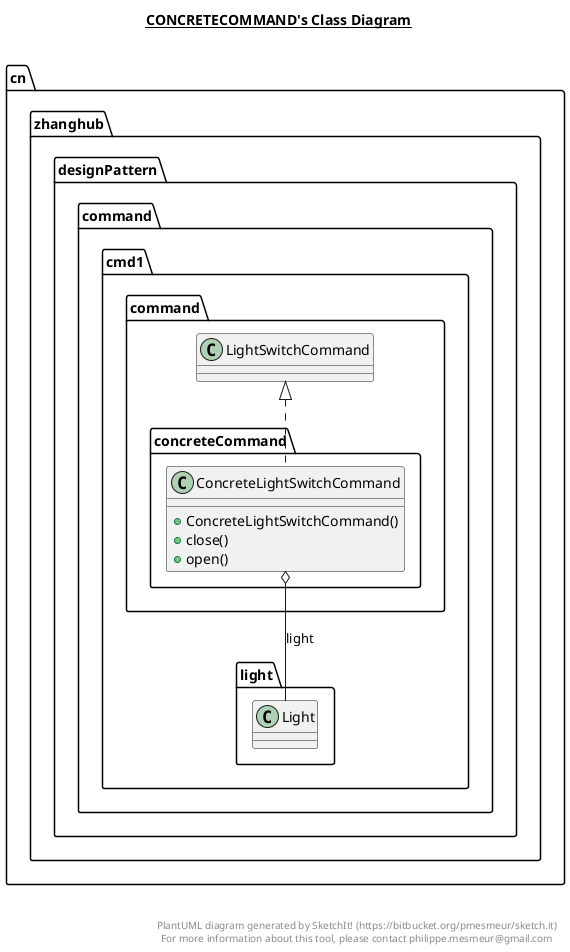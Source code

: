 @startuml

title __CONCRETECOMMAND's Class Diagram__\n

  namespace cn.zhanghub.designPattern.command.cmd1.command {
    namespace concreteCommand {
      class cn.zhanghub.designPattern.command.cmd1.command.concreteCommand.ConcreteLightSwitchCommand {
          + ConcreteLightSwitchCommand()
          + close()
          + open()
      }
    }
  }
  

  cn.zhanghub.designPattern.command.cmd1.command.concreteCommand.ConcreteLightSwitchCommand .up.|> cn.zhanghub.designPattern.command.cmd1.command.LightSwitchCommand
  cn.zhanghub.designPattern.command.cmd1.command.concreteCommand.ConcreteLightSwitchCommand o-- cn.zhanghub.designPattern.command.cmd1.light.Light : light


right footer


PlantUML diagram generated by SketchIt! (https://bitbucket.org/pmesmeur/sketch.it)
For more information about this tool, please contact philippe.mesmeur@gmail.com
endfooter

@enduml

